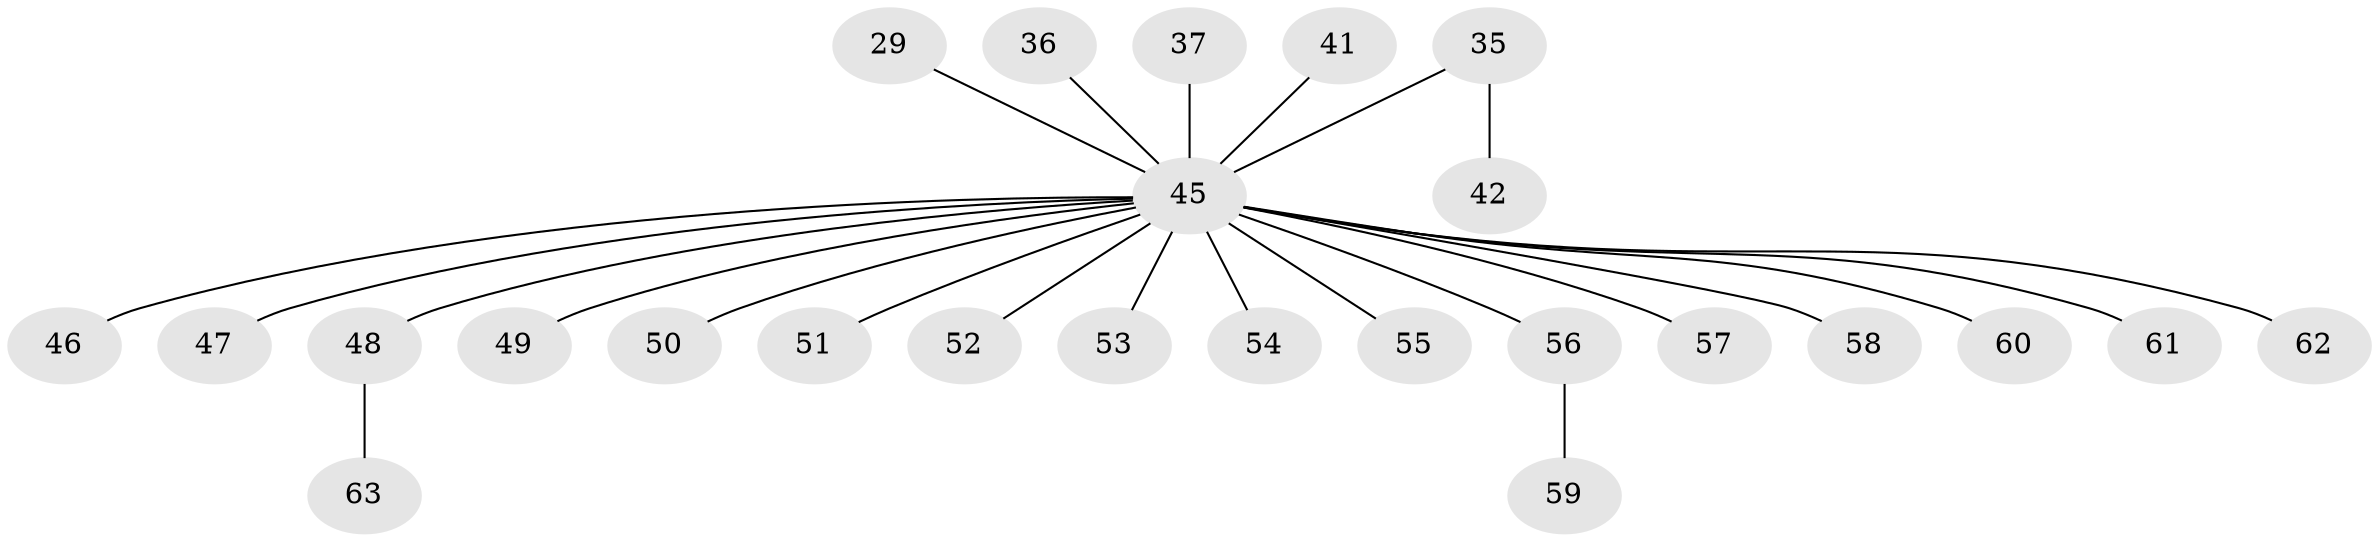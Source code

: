 // original degree distribution, {6: 0.031746031746031744, 2: 0.30158730158730157, 8: 0.015873015873015872, 3: 0.09523809523809523, 5: 0.015873015873015872, 7: 0.015873015873015872, 1: 0.5079365079365079, 4: 0.015873015873015872}
// Generated by graph-tools (version 1.1) at 2025/56/03/04/25 21:56:57]
// undirected, 25 vertices, 24 edges
graph export_dot {
graph [start="1"]
  node [color=gray90,style=filled];
  29;
  35;
  36;
  37;
  41;
  42;
  45 [super="+38+44+43+32+24+25+26+27"];
  46;
  47;
  48;
  49;
  50;
  51;
  52;
  53;
  54;
  55;
  56;
  57;
  58;
  59;
  60;
  61;
  62;
  63;
  29 -- 45;
  35 -- 42;
  35 -- 45;
  36 -- 45;
  37 -- 45;
  41 -- 45;
  45 -- 48;
  45 -- 49;
  45 -- 50;
  45 -- 56;
  45 -- 58;
  45 -- 62;
  45 -- 61;
  45 -- 52;
  45 -- 55;
  45 -- 60;
  45 -- 51;
  45 -- 47;
  45 -- 46;
  45 -- 54;
  45 -- 57;
  45 -- 53;
  48 -- 63;
  56 -- 59;
}
